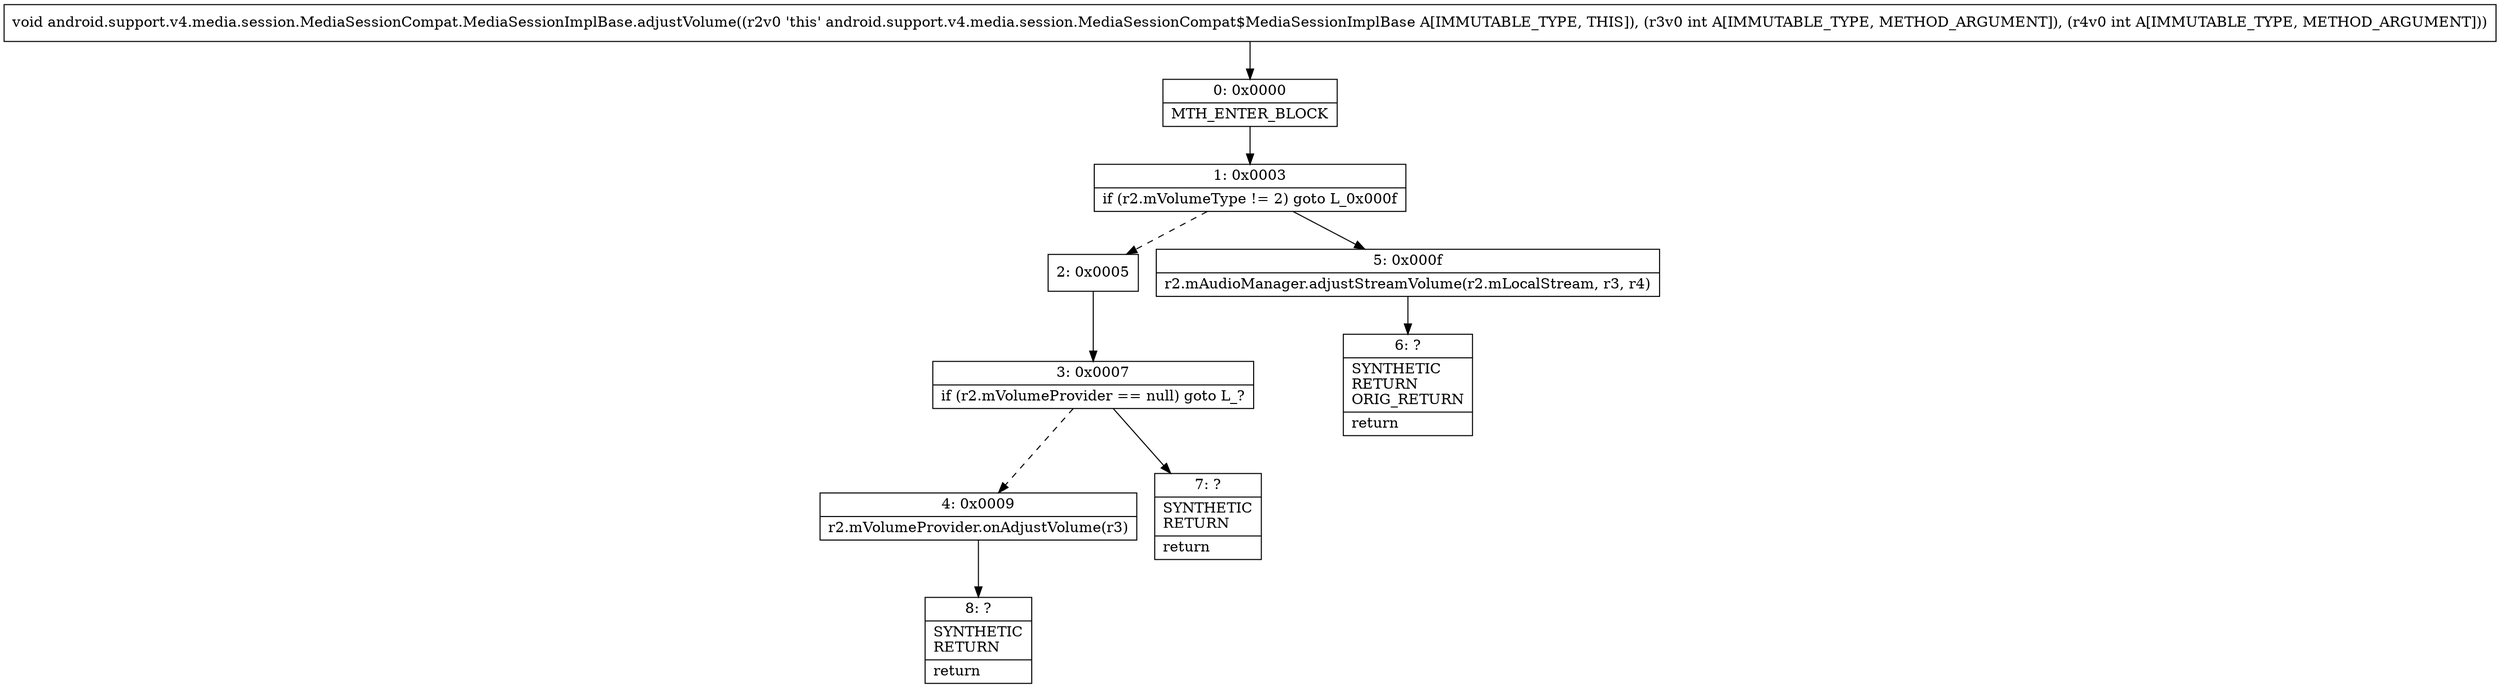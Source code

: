 digraph "CFG forandroid.support.v4.media.session.MediaSessionCompat.MediaSessionImplBase.adjustVolume(II)V" {
Node_0 [shape=record,label="{0\:\ 0x0000|MTH_ENTER_BLOCK\l}"];
Node_1 [shape=record,label="{1\:\ 0x0003|if (r2.mVolumeType != 2) goto L_0x000f\l}"];
Node_2 [shape=record,label="{2\:\ 0x0005}"];
Node_3 [shape=record,label="{3\:\ 0x0007|if (r2.mVolumeProvider == null) goto L_?\l}"];
Node_4 [shape=record,label="{4\:\ 0x0009|r2.mVolumeProvider.onAdjustVolume(r3)\l}"];
Node_5 [shape=record,label="{5\:\ 0x000f|r2.mAudioManager.adjustStreamVolume(r2.mLocalStream, r3, r4)\l}"];
Node_6 [shape=record,label="{6\:\ ?|SYNTHETIC\lRETURN\lORIG_RETURN\l|return\l}"];
Node_7 [shape=record,label="{7\:\ ?|SYNTHETIC\lRETURN\l|return\l}"];
Node_8 [shape=record,label="{8\:\ ?|SYNTHETIC\lRETURN\l|return\l}"];
MethodNode[shape=record,label="{void android.support.v4.media.session.MediaSessionCompat.MediaSessionImplBase.adjustVolume((r2v0 'this' android.support.v4.media.session.MediaSessionCompat$MediaSessionImplBase A[IMMUTABLE_TYPE, THIS]), (r3v0 int A[IMMUTABLE_TYPE, METHOD_ARGUMENT]), (r4v0 int A[IMMUTABLE_TYPE, METHOD_ARGUMENT])) }"];
MethodNode -> Node_0;
Node_0 -> Node_1;
Node_1 -> Node_2[style=dashed];
Node_1 -> Node_5;
Node_2 -> Node_3;
Node_3 -> Node_4[style=dashed];
Node_3 -> Node_7;
Node_4 -> Node_8;
Node_5 -> Node_6;
}

